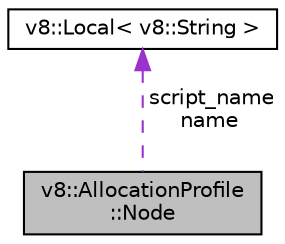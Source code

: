 digraph "v8::AllocationProfile::Node"
{
  edge [fontname="Helvetica",fontsize="10",labelfontname="Helvetica",labelfontsize="10"];
  node [fontname="Helvetica",fontsize="10",shape=record];
  Node1 [label="v8::AllocationProfile\l::Node",height=0.2,width=0.4,color="black", fillcolor="grey75", style="filled", fontcolor="black"];
  Node2 -> Node1 [dir="back",color="darkorchid3",fontsize="10",style="dashed",label=" script_name\nname" ,fontname="Helvetica"];
  Node2 [label="v8::Local\< v8::String \>",height=0.2,width=0.4,color="black", fillcolor="white", style="filled",URL="$classv8_1_1Local.html"];
}

